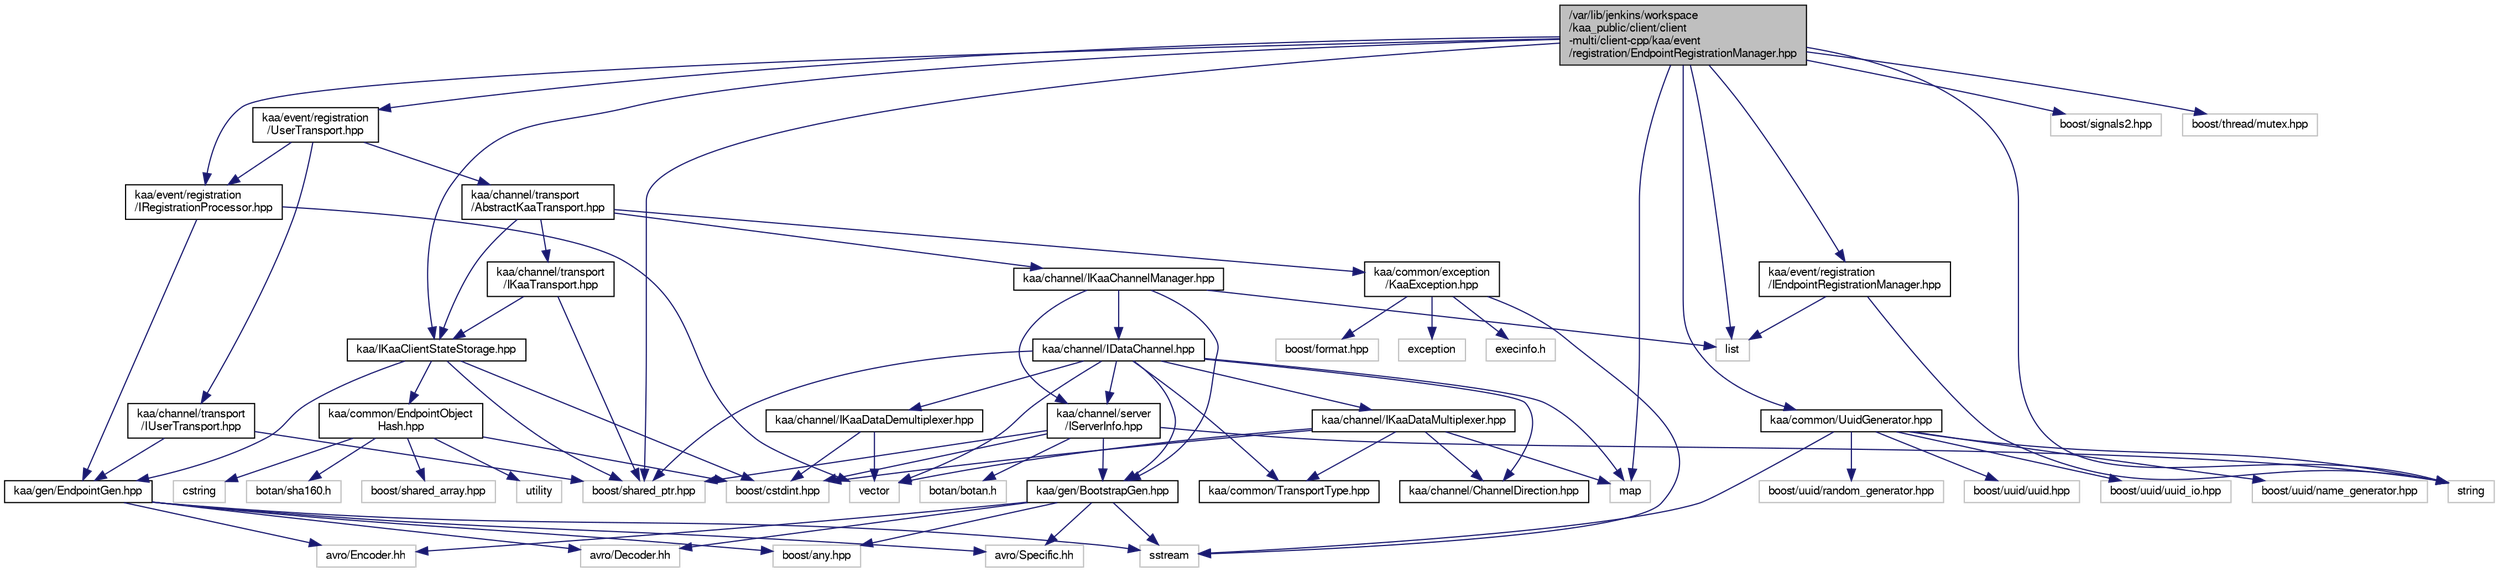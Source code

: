 digraph "/var/lib/jenkins/workspace/kaa_public/client/client-multi/client-cpp/kaa/event/registration/EndpointRegistrationManager.hpp"
{
  bgcolor="transparent";
  edge [fontname="FreeSans",fontsize="10",labelfontname="FreeSans",labelfontsize="10"];
  node [fontname="FreeSans",fontsize="10",shape=record];
  Node1 [label="/var/lib/jenkins/workspace\l/kaa_public/client/client\l-multi/client-cpp/kaa/event\l/registration/EndpointRegistrationManager.hpp",height=0.2,width=0.4,color="black", fillcolor="grey75", style="filled" fontcolor="black"];
  Node1 -> Node2 [color="midnightblue",fontsize="10",style="solid",fontname="FreeSans"];
  Node2 [label="map",height=0.2,width=0.4,color="grey75"];
  Node1 -> Node3 [color="midnightblue",fontsize="10",style="solid",fontname="FreeSans"];
  Node3 [label="list",height=0.2,width=0.4,color="grey75"];
  Node1 -> Node4 [color="midnightblue",fontsize="10",style="solid",fontname="FreeSans"];
  Node4 [label="string",height=0.2,width=0.4,color="grey75"];
  Node1 -> Node5 [color="midnightblue",fontsize="10",style="solid",fontname="FreeSans"];
  Node5 [label="boost/signals2.hpp",height=0.2,width=0.4,color="grey75"];
  Node1 -> Node6 [color="midnightblue",fontsize="10",style="solid",fontname="FreeSans"];
  Node6 [label="boost/shared_ptr.hpp",height=0.2,width=0.4,color="grey75"];
  Node1 -> Node7 [color="midnightblue",fontsize="10",style="solid",fontname="FreeSans"];
  Node7 [label="boost/thread/mutex.hpp",height=0.2,width=0.4,color="grey75"];
  Node1 -> Node8 [color="midnightblue",fontsize="10",style="solid",fontname="FreeSans"];
  Node8 [label="kaa/IKaaClientStateStorage.hpp",height=0.2,width=0.4,color="black",URL="$IKaaClientStateStorage_8hpp.html"];
  Node8 -> Node9 [color="midnightblue",fontsize="10",style="solid",fontname="FreeSans"];
  Node9 [label="boost/cstdint.hpp",height=0.2,width=0.4,color="grey75"];
  Node8 -> Node6 [color="midnightblue",fontsize="10",style="solid",fontname="FreeSans"];
  Node8 -> Node10 [color="midnightblue",fontsize="10",style="solid",fontname="FreeSans"];
  Node10 [label="kaa/gen/EndpointGen.hpp",height=0.2,width=0.4,color="black",URL="$kaa_2gen_2EndpointGen_8hpp.html"];
  Node10 -> Node11 [color="midnightblue",fontsize="10",style="solid",fontname="FreeSans"];
  Node11 [label="sstream",height=0.2,width=0.4,color="grey75"];
  Node10 -> Node12 [color="midnightblue",fontsize="10",style="solid",fontname="FreeSans"];
  Node12 [label="boost/any.hpp",height=0.2,width=0.4,color="grey75"];
  Node10 -> Node13 [color="midnightblue",fontsize="10",style="solid",fontname="FreeSans"];
  Node13 [label="avro/Specific.hh",height=0.2,width=0.4,color="grey75"];
  Node10 -> Node14 [color="midnightblue",fontsize="10",style="solid",fontname="FreeSans"];
  Node14 [label="avro/Encoder.hh",height=0.2,width=0.4,color="grey75"];
  Node10 -> Node15 [color="midnightblue",fontsize="10",style="solid",fontname="FreeSans"];
  Node15 [label="avro/Decoder.hh",height=0.2,width=0.4,color="grey75"];
  Node8 -> Node16 [color="midnightblue",fontsize="10",style="solid",fontname="FreeSans"];
  Node16 [label="kaa/common/EndpointObject\lHash.hpp",height=0.2,width=0.4,color="black",URL="$EndpointObjectHash_8hpp.html"];
  Node16 -> Node17 [color="midnightblue",fontsize="10",style="solid",fontname="FreeSans"];
  Node17 [label="utility",height=0.2,width=0.4,color="grey75"];
  Node16 -> Node18 [color="midnightblue",fontsize="10",style="solid",fontname="FreeSans"];
  Node18 [label="cstring",height=0.2,width=0.4,color="grey75"];
  Node16 -> Node19 [color="midnightblue",fontsize="10",style="solid",fontname="FreeSans"];
  Node19 [label="botan/sha160.h",height=0.2,width=0.4,color="grey75"];
  Node16 -> Node9 [color="midnightblue",fontsize="10",style="solid",fontname="FreeSans"];
  Node16 -> Node20 [color="midnightblue",fontsize="10",style="solid",fontname="FreeSans"];
  Node20 [label="boost/shared_array.hpp",height=0.2,width=0.4,color="grey75"];
  Node1 -> Node21 [color="midnightblue",fontsize="10",style="solid",fontname="FreeSans"];
  Node21 [label="kaa/event/registration\l/IRegistrationProcessor.hpp",height=0.2,width=0.4,color="black",URL="$IRegistrationProcessor_8hpp.html"];
  Node21 -> Node22 [color="midnightblue",fontsize="10",style="solid",fontname="FreeSans"];
  Node22 [label="vector",height=0.2,width=0.4,color="grey75"];
  Node21 -> Node10 [color="midnightblue",fontsize="10",style="solid",fontname="FreeSans"];
  Node1 -> Node23 [color="midnightblue",fontsize="10",style="solid",fontname="FreeSans"];
  Node23 [label="kaa/event/registration\l/IEndpointRegistrationManager.hpp",height=0.2,width=0.4,color="black",URL="$IEndpointRegistrationManager_8hpp.html"];
  Node23 -> Node3 [color="midnightblue",fontsize="10",style="solid",fontname="FreeSans"];
  Node23 -> Node4 [color="midnightblue",fontsize="10",style="solid",fontname="FreeSans"];
  Node1 -> Node24 [color="midnightblue",fontsize="10",style="solid",fontname="FreeSans"];
  Node24 [label="kaa/event/registration\l/UserTransport.hpp",height=0.2,width=0.4,color="black",URL="$UserTransport_8hpp.html"];
  Node24 -> Node25 [color="midnightblue",fontsize="10",style="solid",fontname="FreeSans"];
  Node25 [label="kaa/channel/transport\l/AbstractKaaTransport.hpp",height=0.2,width=0.4,color="black",URL="$AbstractKaaTransport_8hpp.html"];
  Node25 -> Node26 [color="midnightblue",fontsize="10",style="solid",fontname="FreeSans"];
  Node26 [label="kaa/channel/transport\l/IKaaTransport.hpp",height=0.2,width=0.4,color="black",URL="$IKaaTransport_8hpp.html"];
  Node26 -> Node8 [color="midnightblue",fontsize="10",style="solid",fontname="FreeSans"];
  Node26 -> Node6 [color="midnightblue",fontsize="10",style="solid",fontname="FreeSans"];
  Node25 -> Node27 [color="midnightblue",fontsize="10",style="solid",fontname="FreeSans"];
  Node27 [label="kaa/channel/IKaaChannelManager.hpp",height=0.2,width=0.4,color="black",URL="$IKaaChannelManager_8hpp.html"];
  Node27 -> Node3 [color="midnightblue",fontsize="10",style="solid",fontname="FreeSans"];
  Node27 -> Node28 [color="midnightblue",fontsize="10",style="solid",fontname="FreeSans"];
  Node28 [label="kaa/gen/BootstrapGen.hpp",height=0.2,width=0.4,color="black",URL="$BootstrapGen_8hpp.html"];
  Node28 -> Node11 [color="midnightblue",fontsize="10",style="solid",fontname="FreeSans"];
  Node28 -> Node12 [color="midnightblue",fontsize="10",style="solid",fontname="FreeSans"];
  Node28 -> Node13 [color="midnightblue",fontsize="10",style="solid",fontname="FreeSans"];
  Node28 -> Node14 [color="midnightblue",fontsize="10",style="solid",fontname="FreeSans"];
  Node28 -> Node15 [color="midnightblue",fontsize="10",style="solid",fontname="FreeSans"];
  Node27 -> Node29 [color="midnightblue",fontsize="10",style="solid",fontname="FreeSans"];
  Node29 [label="kaa/channel/IDataChannel.hpp",height=0.2,width=0.4,color="black",URL="$IDataChannel_8hpp.html"];
  Node29 -> Node6 [color="midnightblue",fontsize="10",style="solid",fontname="FreeSans"];
  Node29 -> Node22 [color="midnightblue",fontsize="10",style="solid",fontname="FreeSans"];
  Node29 -> Node2 [color="midnightblue",fontsize="10",style="solid",fontname="FreeSans"];
  Node29 -> Node30 [color="midnightblue",fontsize="10",style="solid",fontname="FreeSans"];
  Node30 [label="kaa/common/TransportType.hpp",height=0.2,width=0.4,color="black",URL="$TransportType_8hpp.html"];
  Node29 -> Node31 [color="midnightblue",fontsize="10",style="solid",fontname="FreeSans"];
  Node31 [label="kaa/channel/ChannelDirection.hpp",height=0.2,width=0.4,color="black",URL="$ChannelDirection_8hpp.html"];
  Node29 -> Node32 [color="midnightblue",fontsize="10",style="solid",fontname="FreeSans"];
  Node32 [label="kaa/channel/IKaaDataMultiplexer.hpp",height=0.2,width=0.4,color="black",URL="$IKaaDataMultiplexer_8hpp.html"];
  Node32 -> Node9 [color="midnightblue",fontsize="10",style="solid",fontname="FreeSans"];
  Node32 -> Node2 [color="midnightblue",fontsize="10",style="solid",fontname="FreeSans"];
  Node32 -> Node22 [color="midnightblue",fontsize="10",style="solid",fontname="FreeSans"];
  Node32 -> Node30 [color="midnightblue",fontsize="10",style="solid",fontname="FreeSans"];
  Node32 -> Node31 [color="midnightblue",fontsize="10",style="solid",fontname="FreeSans"];
  Node29 -> Node33 [color="midnightblue",fontsize="10",style="solid",fontname="FreeSans"];
  Node33 [label="kaa/channel/IKaaDataDemultiplexer.hpp",height=0.2,width=0.4,color="black",URL="$IKaaDataDemultiplexer_8hpp.html"];
  Node33 -> Node9 [color="midnightblue",fontsize="10",style="solid",fontname="FreeSans"];
  Node33 -> Node22 [color="midnightblue",fontsize="10",style="solid",fontname="FreeSans"];
  Node29 -> Node28 [color="midnightblue",fontsize="10",style="solid",fontname="FreeSans"];
  Node29 -> Node34 [color="midnightblue",fontsize="10",style="solid",fontname="FreeSans"];
  Node34 [label="kaa/channel/server\l/IServerInfo.hpp",height=0.2,width=0.4,color="black",URL="$IServerInfo_8hpp.html"];
  Node34 -> Node4 [color="midnightblue",fontsize="10",style="solid",fontname="FreeSans"];
  Node34 -> Node35 [color="midnightblue",fontsize="10",style="solid",fontname="FreeSans"];
  Node35 [label="botan/botan.h",height=0.2,width=0.4,color="grey75"];
  Node34 -> Node9 [color="midnightblue",fontsize="10",style="solid",fontname="FreeSans"];
  Node34 -> Node6 [color="midnightblue",fontsize="10",style="solid",fontname="FreeSans"];
  Node34 -> Node28 [color="midnightblue",fontsize="10",style="solid",fontname="FreeSans"];
  Node27 -> Node34 [color="midnightblue",fontsize="10",style="solid",fontname="FreeSans"];
  Node25 -> Node36 [color="midnightblue",fontsize="10",style="solid",fontname="FreeSans"];
  Node36 [label="kaa/common/exception\l/KaaException.hpp",height=0.2,width=0.4,color="black",URL="$KaaException_8hpp.html"];
  Node36 -> Node37 [color="midnightblue",fontsize="10",style="solid",fontname="FreeSans"];
  Node37 [label="boost/format.hpp",height=0.2,width=0.4,color="grey75"];
  Node36 -> Node38 [color="midnightblue",fontsize="10",style="solid",fontname="FreeSans"];
  Node38 [label="exception",height=0.2,width=0.4,color="grey75"];
  Node36 -> Node11 [color="midnightblue",fontsize="10",style="solid",fontname="FreeSans"];
  Node36 -> Node39 [color="midnightblue",fontsize="10",style="solid",fontname="FreeSans"];
  Node39 [label="execinfo.h",height=0.2,width=0.4,color="grey75"];
  Node25 -> Node8 [color="midnightblue",fontsize="10",style="solid",fontname="FreeSans"];
  Node24 -> Node40 [color="midnightblue",fontsize="10",style="solid",fontname="FreeSans"];
  Node40 [label="kaa/channel/transport\l/IUserTransport.hpp",height=0.2,width=0.4,color="black",URL="$IUserTransport_8hpp.html"];
  Node40 -> Node10 [color="midnightblue",fontsize="10",style="solid",fontname="FreeSans"];
  Node40 -> Node6 [color="midnightblue",fontsize="10",style="solid",fontname="FreeSans"];
  Node24 -> Node21 [color="midnightblue",fontsize="10",style="solid",fontname="FreeSans"];
  Node1 -> Node41 [color="midnightblue",fontsize="10",style="solid",fontname="FreeSans"];
  Node41 [label="kaa/common/UuidGenerator.hpp",height=0.2,width=0.4,color="black",URL="$UuidGenerator_8hpp.html"];
  Node41 -> Node4 [color="midnightblue",fontsize="10",style="solid",fontname="FreeSans"];
  Node41 -> Node11 [color="midnightblue",fontsize="10",style="solid",fontname="FreeSans"];
  Node41 -> Node42 [color="midnightblue",fontsize="10",style="solid",fontname="FreeSans"];
  Node42 [label="boost/uuid/uuid.hpp",height=0.2,width=0.4,color="grey75"];
  Node41 -> Node43 [color="midnightblue",fontsize="10",style="solid",fontname="FreeSans"];
  Node43 [label="boost/uuid/uuid_io.hpp",height=0.2,width=0.4,color="grey75"];
  Node41 -> Node44 [color="midnightblue",fontsize="10",style="solid",fontname="FreeSans"];
  Node44 [label="boost/uuid/name_generator.hpp",height=0.2,width=0.4,color="grey75"];
  Node41 -> Node45 [color="midnightblue",fontsize="10",style="solid",fontname="FreeSans"];
  Node45 [label="boost/uuid/random_generator.hpp",height=0.2,width=0.4,color="grey75"];
}
